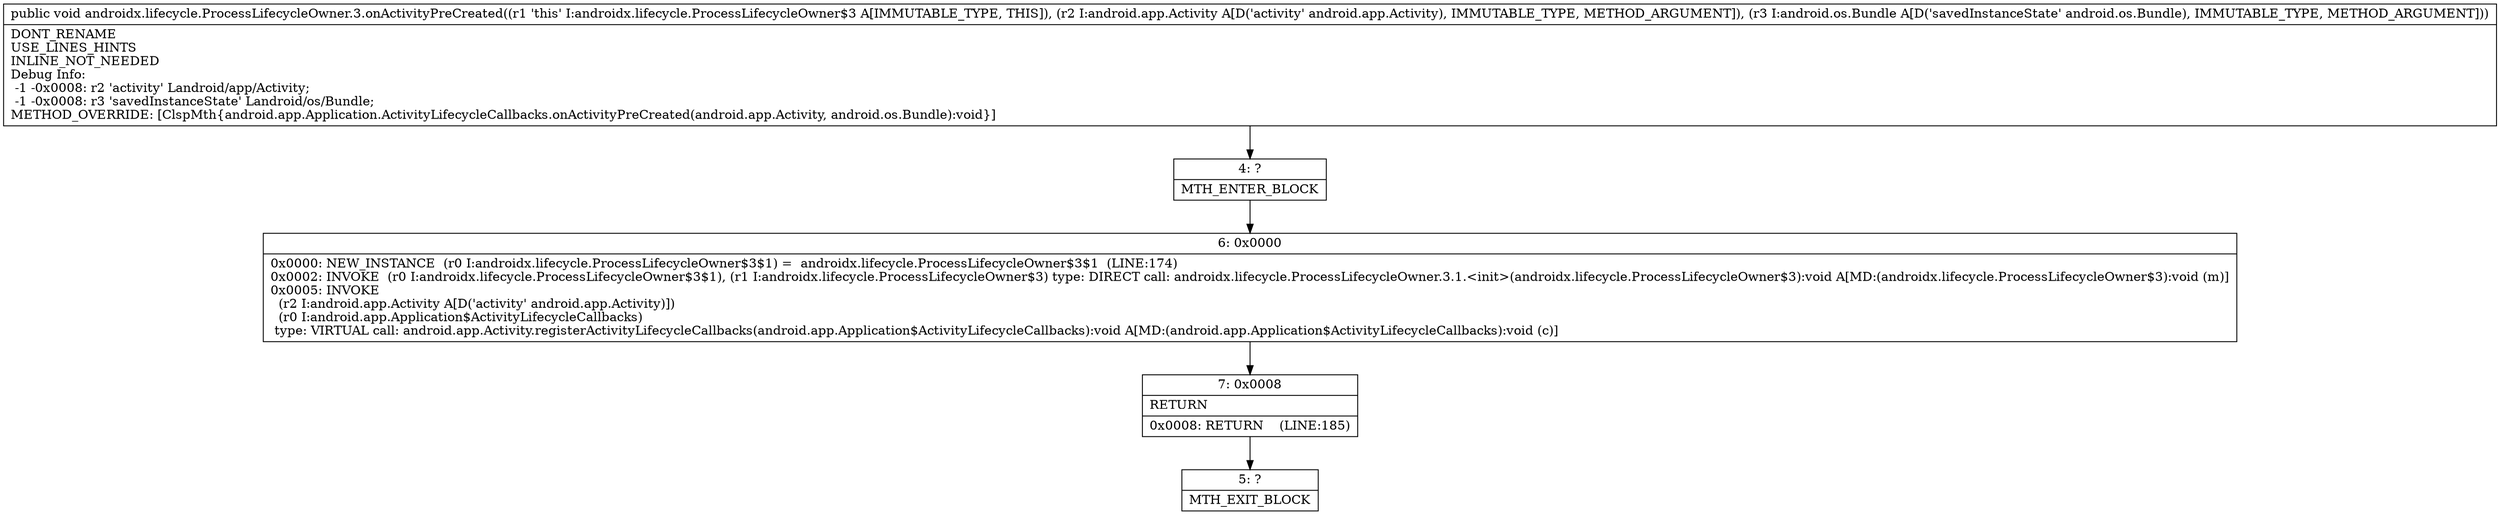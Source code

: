 digraph "CFG forandroidx.lifecycle.ProcessLifecycleOwner.3.onActivityPreCreated(Landroid\/app\/Activity;Landroid\/os\/Bundle;)V" {
Node_4 [shape=record,label="{4\:\ ?|MTH_ENTER_BLOCK\l}"];
Node_6 [shape=record,label="{6\:\ 0x0000|0x0000: NEW_INSTANCE  (r0 I:androidx.lifecycle.ProcessLifecycleOwner$3$1) =  androidx.lifecycle.ProcessLifecycleOwner$3$1  (LINE:174)\l0x0002: INVOKE  (r0 I:androidx.lifecycle.ProcessLifecycleOwner$3$1), (r1 I:androidx.lifecycle.ProcessLifecycleOwner$3) type: DIRECT call: androidx.lifecycle.ProcessLifecycleOwner.3.1.\<init\>(androidx.lifecycle.ProcessLifecycleOwner$3):void A[MD:(androidx.lifecycle.ProcessLifecycleOwner$3):void (m)]\l0x0005: INVOKE  \l  (r2 I:android.app.Activity A[D('activity' android.app.Activity)])\l  (r0 I:android.app.Application$ActivityLifecycleCallbacks)\l type: VIRTUAL call: android.app.Activity.registerActivityLifecycleCallbacks(android.app.Application$ActivityLifecycleCallbacks):void A[MD:(android.app.Application$ActivityLifecycleCallbacks):void (c)]\l}"];
Node_7 [shape=record,label="{7\:\ 0x0008|RETURN\l|0x0008: RETURN    (LINE:185)\l}"];
Node_5 [shape=record,label="{5\:\ ?|MTH_EXIT_BLOCK\l}"];
MethodNode[shape=record,label="{public void androidx.lifecycle.ProcessLifecycleOwner.3.onActivityPreCreated((r1 'this' I:androidx.lifecycle.ProcessLifecycleOwner$3 A[IMMUTABLE_TYPE, THIS]), (r2 I:android.app.Activity A[D('activity' android.app.Activity), IMMUTABLE_TYPE, METHOD_ARGUMENT]), (r3 I:android.os.Bundle A[D('savedInstanceState' android.os.Bundle), IMMUTABLE_TYPE, METHOD_ARGUMENT]))  | DONT_RENAME\lUSE_LINES_HINTS\lINLINE_NOT_NEEDED\lDebug Info:\l  \-1 \-0x0008: r2 'activity' Landroid\/app\/Activity;\l  \-1 \-0x0008: r3 'savedInstanceState' Landroid\/os\/Bundle;\lMETHOD_OVERRIDE: [ClspMth\{android.app.Application.ActivityLifecycleCallbacks.onActivityPreCreated(android.app.Activity, android.os.Bundle):void\}]\l}"];
MethodNode -> Node_4;Node_4 -> Node_6;
Node_6 -> Node_7;
Node_7 -> Node_5;
}

